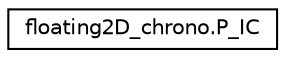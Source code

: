 digraph "Graphical Class Hierarchy"
{
 // LATEX_PDF_SIZE
  edge [fontname="Helvetica",fontsize="10",labelfontname="Helvetica",labelfontsize="10"];
  node [fontname="Helvetica",fontsize="10",shape=record];
  rankdir="LR";
  Node0 [label="floating2D_chrono.P_IC",height=0.2,width=0.4,color="black", fillcolor="white", style="filled",URL="$classfloating2D__chrono_1_1P__IC.html",tooltip=" "];
}
